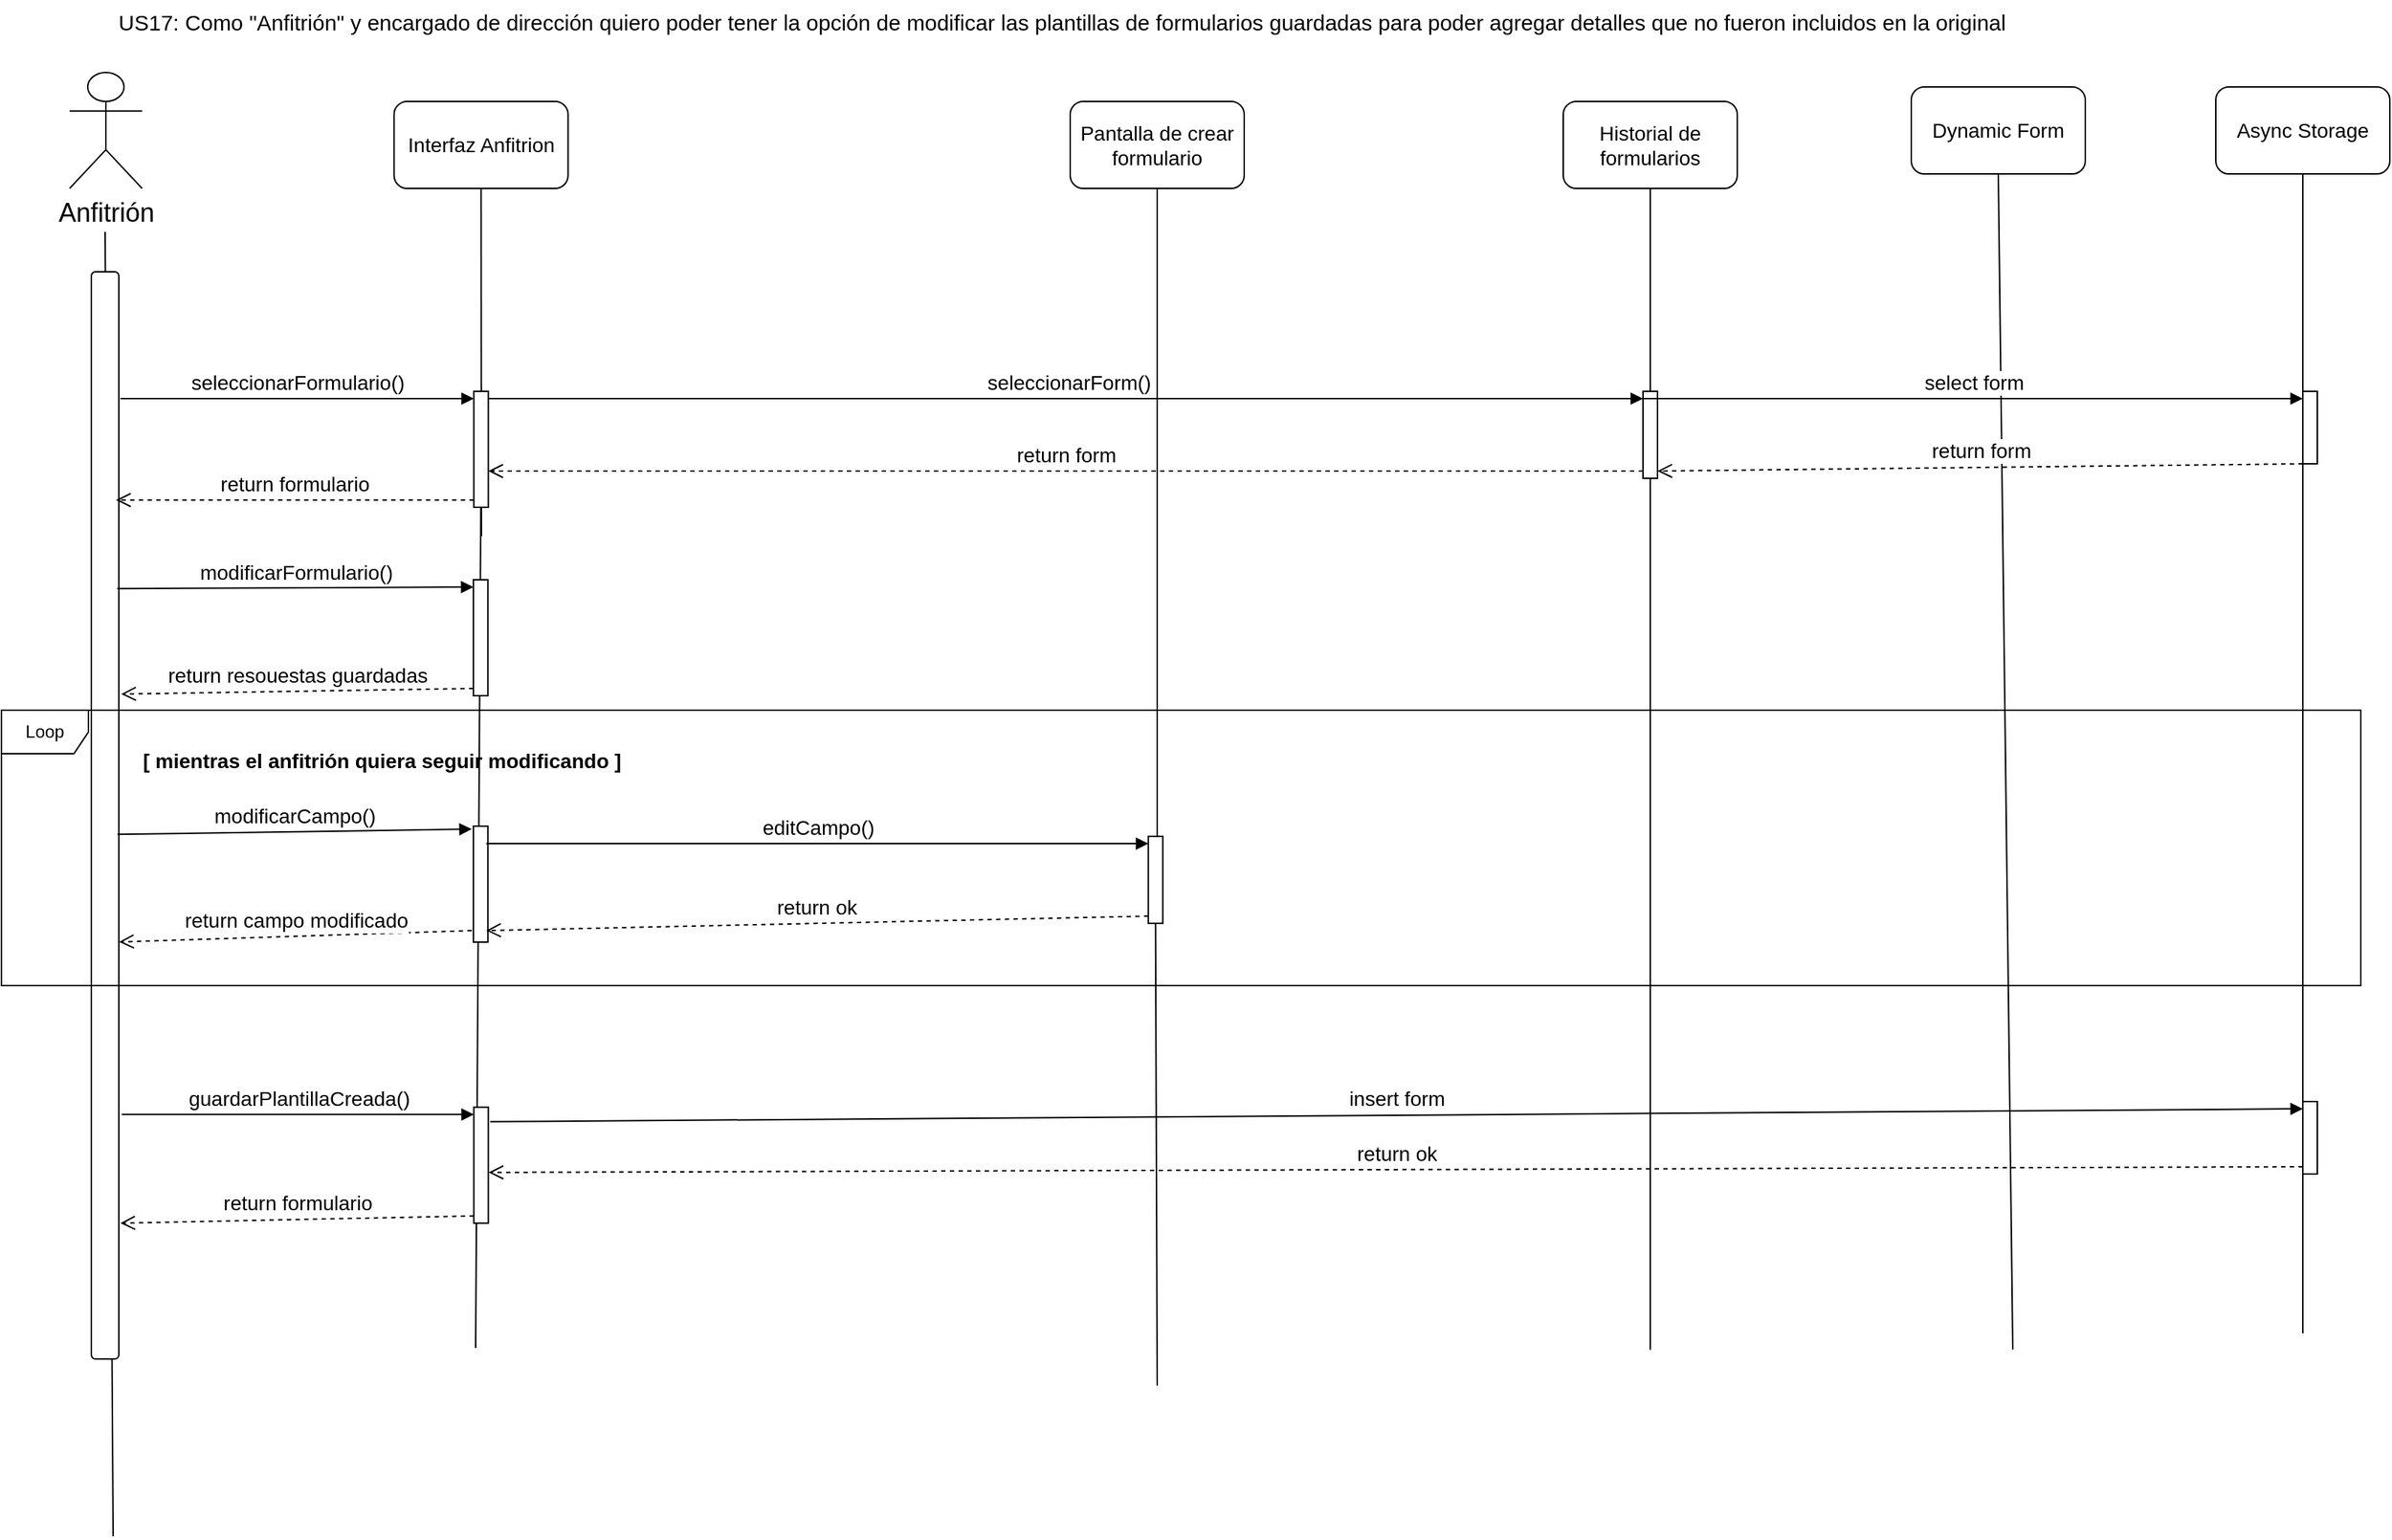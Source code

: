 <mxfile version="25.0.3">
  <diagram name="Página-1" id="YVUyED4Xb-gcXzvOz0Qc">
    <mxGraphModel dx="2670" dy="3134" grid="1" gridSize="10" guides="1" tooltips="1" connect="1" arrows="1" fold="1" page="1" pageScale="1" pageWidth="827" pageHeight="1169" math="0" shadow="0">
      <root>
        <mxCell id="0" />
        <mxCell id="1" parent="0" />
        <mxCell id="2s2I4f_hY12RZA5i_LJ1-1" value="&lt;font style=&quot;font-size: 14px;&quot;&gt;Interfaz Anfitrion&lt;/font&gt;" style="rounded=1;whiteSpace=wrap;html=1;" parent="1" vertex="1">
          <mxGeometry x="243.75" y="-1660" width="120" height="60" as="geometry" />
        </mxCell>
        <mxCell id="2s2I4f_hY12RZA5i_LJ1-2" value="" style="endArrow=none;html=1;rounded=0;entryX=0.5;entryY=1;entryDx=0;entryDy=0;" parent="1" target="2s2I4f_hY12RZA5i_LJ1-1" edge="1">
          <mxGeometry width="50" height="50" relative="1" as="geometry">
            <mxPoint x="304" y="-1360" as="sourcePoint" />
            <mxPoint x="493.75" y="-1320" as="targetPoint" />
          </mxGeometry>
        </mxCell>
        <mxCell id="2s2I4f_hY12RZA5i_LJ1-3" value="&lt;font style=&quot;font-size: 18px;&quot;&gt;Anfitrión&lt;/font&gt;" style="shape=umlActor;verticalLabelPosition=bottom;verticalAlign=top;html=1;outlineConnect=0;" parent="1" vertex="1">
          <mxGeometry x="20" y="-1680" width="50" height="80" as="geometry" />
        </mxCell>
        <mxCell id="2s2I4f_hY12RZA5i_LJ1-4" value="" style="endArrow=none;html=1;rounded=0;entryX=0.5;entryY=1;entryDx=0;entryDy=0;" parent="1" edge="1">
          <mxGeometry width="50" height="50" relative="1" as="geometry">
            <mxPoint x="50" y="-670" as="sourcePoint" />
            <mxPoint x="44.5" y="-1570" as="targetPoint" />
          </mxGeometry>
        </mxCell>
        <mxCell id="2s2I4f_hY12RZA5i_LJ1-5" value="&lt;font style=&quot;font-size: 15px;&quot;&gt;US17: Como &quot;Anfitrión&quot; y encargado de dirección quiero poder tener la opción de modificar las plantillas de formularios guardadas para poder agregar detalles que no fueron incluidos en la original&lt;/font&gt;" style="text;html=1;align=center;verticalAlign=middle;resizable=0;points=[];autosize=1;strokeColor=none;fillColor=none;" parent="1" vertex="1">
          <mxGeometry x="43.75" y="-1730" width="1320" height="30" as="geometry" />
        </mxCell>
        <mxCell id="2s2I4f_hY12RZA5i_LJ1-6" value="" style="rounded=1;whiteSpace=wrap;html=1;rotation=90;" parent="1" vertex="1">
          <mxGeometry x="-330.58" y="-1176.91" width="750.11" height="18.97" as="geometry" />
        </mxCell>
        <mxCell id="2s2I4f_hY12RZA5i_LJ1-9" value="" style="endArrow=none;html=1;rounded=0;" parent="1" edge="1">
          <mxGeometry width="50" height="50" relative="1" as="geometry">
            <mxPoint x="303.75" y="-1410" as="sourcePoint" />
            <mxPoint x="300" y="-800" as="targetPoint" />
          </mxGeometry>
        </mxCell>
        <mxCell id="2s2I4f_hY12RZA5i_LJ1-11" value="&lt;span style=&quot;font-size: 14px;&quot;&gt;Historial de formularios&lt;/span&gt;" style="rounded=1;whiteSpace=wrap;html=1;" parent="1" vertex="1">
          <mxGeometry x="1050" y="-1660" width="120" height="60" as="geometry" />
        </mxCell>
        <mxCell id="2s2I4f_hY12RZA5i_LJ1-12" value="" style="endArrow=none;html=1;rounded=0;entryX=0.5;entryY=1;entryDx=0;entryDy=0;" parent="1" target="2s2I4f_hY12RZA5i_LJ1-11" edge="1">
          <mxGeometry width="50" height="50" relative="1" as="geometry">
            <mxPoint x="1110" y="-798.769" as="sourcePoint" />
            <mxPoint x="1280" y="-1320" as="targetPoint" />
          </mxGeometry>
        </mxCell>
        <mxCell id="2s2I4f_hY12RZA5i_LJ1-15" value="&lt;span style=&quot;font-size: 14px;&quot;&gt;Async Storage&lt;/span&gt;" style="rounded=1;whiteSpace=wrap;html=1;" parent="1" vertex="1">
          <mxGeometry x="1500" y="-1670" width="120" height="60" as="geometry" />
        </mxCell>
        <mxCell id="2s2I4f_hY12RZA5i_LJ1-16" value="" style="endArrow=none;html=1;rounded=0;entryX=0.5;entryY=1;entryDx=0;entryDy=0;" parent="1" target="2s2I4f_hY12RZA5i_LJ1-15" edge="1">
          <mxGeometry width="50" height="50" relative="1" as="geometry">
            <mxPoint x="1560" y="-810" as="sourcePoint" />
            <mxPoint x="1520" y="-1320" as="targetPoint" />
          </mxGeometry>
        </mxCell>
        <mxCell id="2s2I4f_hY12RZA5i_LJ1-19" value="&lt;span style=&quot;font-size: 14px;&quot;&gt;Dynamic Form&lt;/span&gt;" style="rounded=1;whiteSpace=wrap;html=1;" parent="1" vertex="1">
          <mxGeometry x="1290" y="-1670" width="120" height="60" as="geometry" />
        </mxCell>
        <mxCell id="2s2I4f_hY12RZA5i_LJ1-20" value="" style="endArrow=none;html=1;rounded=0;entryX=0.5;entryY=1;entryDx=0;entryDy=0;" parent="1" target="2s2I4f_hY12RZA5i_LJ1-19" edge="1">
          <mxGeometry width="50" height="50" relative="1" as="geometry">
            <mxPoint x="1360" y="-798.857" as="sourcePoint" />
            <mxPoint x="1310" y="-1320" as="targetPoint" />
          </mxGeometry>
        </mxCell>
        <mxCell id="2s2I4f_hY12RZA5i_LJ1-21" value="" style="html=1;points=[[0,0,0,0,5],[0,1,0,0,-5],[1,0,0,0,5],[1,1,0,0,-5]];perimeter=orthogonalPerimeter;outlineConnect=0;targetShapes=umlLifeline;portConstraint=eastwest;newEdgeStyle={&quot;curved&quot;:0,&quot;rounded&quot;:0};" parent="1" vertex="1">
          <mxGeometry x="298.75" y="-1460" width="10" height="80" as="geometry" />
        </mxCell>
        <mxCell id="2s2I4f_hY12RZA5i_LJ1-22" value="&lt;font style=&quot;font-size: 14px;&quot;&gt;seleccionarFormulario()&lt;/font&gt;" style="html=1;verticalAlign=bottom;endArrow=block;curved=0;rounded=0;entryX=0;entryY=0;entryDx=0;entryDy=5;" parent="1" target="2s2I4f_hY12RZA5i_LJ1-21" edge="1">
          <mxGeometry x="-0.003" relative="1" as="geometry">
            <mxPoint x="55" y="-1455" as="sourcePoint" />
            <mxPoint as="offset" />
          </mxGeometry>
        </mxCell>
        <mxCell id="2s2I4f_hY12RZA5i_LJ1-23" value="&lt;font style=&quot;font-size: 14px;&quot;&gt;return formulario&lt;/font&gt;" style="html=1;verticalAlign=bottom;endArrow=open;dashed=1;endSize=8;curved=0;rounded=0;exitX=0;exitY=1;exitDx=0;exitDy=-5;" parent="1" source="2s2I4f_hY12RZA5i_LJ1-21" edge="1">
          <mxGeometry relative="1" as="geometry">
            <mxPoint x="52" y="-1385" as="targetPoint" />
          </mxGeometry>
        </mxCell>
        <mxCell id="2s2I4f_hY12RZA5i_LJ1-24" value="" style="html=1;points=[[0,0,0,0,5],[0,1,0,0,-5],[1,0,0,0,5],[1,1,0,0,-5]];perimeter=orthogonalPerimeter;outlineConnect=0;targetShapes=umlLifeline;portConstraint=eastwest;newEdgeStyle={&quot;curved&quot;:0,&quot;rounded&quot;:0};" parent="1" vertex="1">
          <mxGeometry x="1105" y="-1460" width="10" height="60" as="geometry" />
        </mxCell>
        <mxCell id="2s2I4f_hY12RZA5i_LJ1-25" value="&lt;font style=&quot;font-size: 14px;&quot;&gt;&amp;nbsp;seleccionarForm()&lt;/font&gt;" style="html=1;verticalAlign=bottom;endArrow=block;curved=0;rounded=0;entryX=0;entryY=0;entryDx=0;entryDy=5;" parent="1" source="2s2I4f_hY12RZA5i_LJ1-21" target="2s2I4f_hY12RZA5i_LJ1-24" edge="1">
          <mxGeometry relative="1" as="geometry">
            <mxPoint x="1035" y="-1455" as="sourcePoint" />
          </mxGeometry>
        </mxCell>
        <mxCell id="2s2I4f_hY12RZA5i_LJ1-26" value="&lt;font style=&quot;font-size: 14px;&quot;&gt;return form&lt;/font&gt;" style="html=1;verticalAlign=bottom;endArrow=open;dashed=1;endSize=8;curved=0;rounded=0;exitX=0;exitY=1;exitDx=0;exitDy=-5;" parent="1" source="2s2I4f_hY12RZA5i_LJ1-24" target="2s2I4f_hY12RZA5i_LJ1-21" edge="1">
          <mxGeometry relative="1" as="geometry">
            <mxPoint x="1035" y="-1385" as="targetPoint" />
          </mxGeometry>
        </mxCell>
        <mxCell id="2s2I4f_hY12RZA5i_LJ1-27" value="" style="html=1;points=[[0,0,0,0,5],[0,1,0,0,-5],[1,0,0,0,5],[1,1,0,0,-5]];perimeter=orthogonalPerimeter;outlineConnect=0;targetShapes=umlLifeline;portConstraint=eastwest;newEdgeStyle={&quot;curved&quot;:0,&quot;rounded&quot;:0};" parent="1" vertex="1">
          <mxGeometry x="298.44" y="-1330" width="10" height="80" as="geometry" />
        </mxCell>
        <mxCell id="2s2I4f_hY12RZA5i_LJ1-28" value="&lt;span style=&quot;font-size: 14px;&quot;&gt;modificarFormulario()&lt;/span&gt;" style="html=1;verticalAlign=bottom;endArrow=block;curved=0;rounded=0;entryX=0;entryY=0;entryDx=0;entryDy=5;exitX=0.607;exitY=0.045;exitDx=0;exitDy=0;exitPerimeter=0;" parent="1" target="2s2I4f_hY12RZA5i_LJ1-27" edge="1">
          <mxGeometry relative="1" as="geometry">
            <mxPoint x="52.801" y="-1323.882" as="sourcePoint" />
          </mxGeometry>
        </mxCell>
        <mxCell id="2s2I4f_hY12RZA5i_LJ1-29" value="&lt;font style=&quot;font-size: 14px;&quot;&gt;return resouestas guardadas&lt;/font&gt;" style="html=1;verticalAlign=bottom;endArrow=open;dashed=1;endSize=8;curved=0;rounded=0;exitX=0;exitY=1;exitDx=0;exitDy=-5;entryX=0.689;entryY=-0.104;entryDx=0;entryDy=0;entryPerimeter=0;" parent="1" source="2s2I4f_hY12RZA5i_LJ1-27" edge="1">
          <mxGeometry x="-0.002" relative="1" as="geometry">
            <mxPoint x="55.628" y="-1251.122" as="targetPoint" />
            <mxPoint as="offset" />
          </mxGeometry>
        </mxCell>
        <mxCell id="2s2I4f_hY12RZA5i_LJ1-36" value="" style="html=1;points=[[0,0,0,0,5],[0,1,0,0,-5],[1,0,0,0,5],[1,1,0,0,-5]];perimeter=orthogonalPerimeter;outlineConnect=0;targetShapes=umlLifeline;portConstraint=eastwest;newEdgeStyle={&quot;curved&quot;:0,&quot;rounded&quot;:0};" parent="1" vertex="1">
          <mxGeometry x="1560" y="-1460" width="10" height="50" as="geometry" />
        </mxCell>
        <mxCell id="2s2I4f_hY12RZA5i_LJ1-37" value="&lt;font style=&quot;font-size: 14px;&quot;&gt;select form&lt;/font&gt;" style="html=1;verticalAlign=bottom;endArrow=block;curved=0;rounded=0;entryX=0;entryY=0;entryDx=0;entryDy=5;exitX=0;exitY=0;exitDx=0;exitDy=5;exitPerimeter=0;" parent="1" source="2s2I4f_hY12RZA5i_LJ1-24" target="2s2I4f_hY12RZA5i_LJ1-36" edge="1">
          <mxGeometry x="0.001" relative="1" as="geometry">
            <mxPoint x="1490" y="-1455" as="sourcePoint" />
            <mxPoint as="offset" />
          </mxGeometry>
        </mxCell>
        <mxCell id="2s2I4f_hY12RZA5i_LJ1-38" value="&lt;font style=&quot;font-size: 14px;&quot;&gt;return form&lt;/font&gt;" style="html=1;verticalAlign=bottom;endArrow=open;dashed=1;endSize=8;curved=0;rounded=0;entryX=1;entryY=1;entryDx=0;entryDy=-5;entryPerimeter=0;" parent="1" source="2s2I4f_hY12RZA5i_LJ1-36" target="2s2I4f_hY12RZA5i_LJ1-24" edge="1">
          <mxGeometry relative="1" as="geometry">
            <mxPoint x="1490" y="-1385" as="targetPoint" />
          </mxGeometry>
        </mxCell>
        <mxCell id="2s2I4f_hY12RZA5i_LJ1-39" value="&lt;span style=&quot;font-size: 14px;&quot;&gt;Pantalla de crear&lt;/span&gt;&lt;div&gt;&lt;span style=&quot;font-size: 14px;&quot;&gt;formulario&lt;/span&gt;&lt;/div&gt;" style="rounded=1;whiteSpace=wrap;html=1;" parent="1" vertex="1">
          <mxGeometry x="710" y="-1660" width="120" height="60" as="geometry" />
        </mxCell>
        <mxCell id="2s2I4f_hY12RZA5i_LJ1-40" value="" style="endArrow=none;html=1;rounded=0;entryX=0.5;entryY=1;entryDx=0;entryDy=0;" parent="1" source="2s2I4f_hY12RZA5i_LJ1-53" target="2s2I4f_hY12RZA5i_LJ1-39" edge="1">
          <mxGeometry width="50" height="50" relative="1" as="geometry">
            <mxPoint x="770" y="-774.0" as="sourcePoint" />
            <mxPoint x="730" y="-1310" as="targetPoint" />
          </mxGeometry>
        </mxCell>
        <mxCell id="2s2I4f_hY12RZA5i_LJ1-47" value="" style="html=1;points=[[0,0,0,0,5],[0,1,0,0,-5],[1,0,0,0,5],[1,1,0,0,-5]];perimeter=orthogonalPerimeter;outlineConnect=0;targetShapes=umlLifeline;portConstraint=eastwest;newEdgeStyle={&quot;curved&quot;:0,&quot;rounded&quot;:0};" parent="1" vertex="1">
          <mxGeometry x="298.44" y="-1160" width="10" height="80" as="geometry" />
        </mxCell>
        <mxCell id="2s2I4f_hY12RZA5i_LJ1-48" value="&lt;font style=&quot;font-size: 14px;&quot;&gt;modificarCampo()&lt;/font&gt;" style="html=1;verticalAlign=bottom;endArrow=block;curved=0;rounded=0;entryX=0;entryY=0;entryDx=0;entryDy=5;exitX=0.468;exitY=-0.01;exitDx=0;exitDy=0;exitPerimeter=0;" parent="1" edge="1">
          <mxGeometry relative="1" as="geometry">
            <mxPoint x="53.0" y="-1154.369" as="sourcePoint" />
            <mxPoint x="297.29" y="-1157.94" as="targetPoint" />
          </mxGeometry>
        </mxCell>
        <mxCell id="2s2I4f_hY12RZA5i_LJ1-49" value="&lt;font style=&quot;font-size: 14px;&quot;&gt;return campo modificado&lt;/font&gt;" style="html=1;verticalAlign=bottom;endArrow=open;dashed=1;endSize=8;curved=0;rounded=0;exitX=0;exitY=1;exitDx=0;exitDy=-5;entryX=0.567;entryY=-0.07;entryDx=0;entryDy=0;entryPerimeter=0;" parent="1" edge="1">
          <mxGeometry relative="1" as="geometry">
            <mxPoint x="54.138" y="-1080.108" as="targetPoint" />
            <mxPoint x="297.29" y="-1087.94" as="sourcePoint" />
          </mxGeometry>
        </mxCell>
        <mxCell id="2s2I4f_hY12RZA5i_LJ1-54" value="&lt;font style=&quot;font-size: 14px;&quot;&gt;editCampo()&lt;/font&gt;" style="html=1;verticalAlign=bottom;endArrow=block;curved=0;rounded=0;entryX=0;entryY=0;entryDx=0;entryDy=5;" parent="1" target="2s2I4f_hY12RZA5i_LJ1-53" edge="1">
          <mxGeometry relative="1" as="geometry">
            <mxPoint x="307.29" y="-1147.94" as="sourcePoint" />
          </mxGeometry>
        </mxCell>
        <mxCell id="2s2I4f_hY12RZA5i_LJ1-55" value="&lt;font style=&quot;font-size: 14px;&quot;&gt;return ok&lt;/font&gt;" style="html=1;verticalAlign=bottom;endArrow=open;dashed=1;endSize=8;curved=0;rounded=0;exitX=0;exitY=1;exitDx=0;exitDy=-5;entryX=1;entryY=1;entryDx=0;entryDy=-5;entryPerimeter=0;" parent="1" source="2s2I4f_hY12RZA5i_LJ1-53" edge="1">
          <mxGeometry relative="1" as="geometry">
            <mxPoint x="307.29" y="-1087.94" as="targetPoint" />
          </mxGeometry>
        </mxCell>
        <mxCell id="2s2I4f_hY12RZA5i_LJ1-56" value="" style="endArrow=none;html=1;rounded=0;entryX=0.5;entryY=1;entryDx=0;entryDy=0;" parent="1" target="2s2I4f_hY12RZA5i_LJ1-53" edge="1">
          <mxGeometry width="50" height="50" relative="1" as="geometry">
            <mxPoint x="770" y="-774.0" as="sourcePoint" />
            <mxPoint x="770" y="-1600" as="targetPoint" />
          </mxGeometry>
        </mxCell>
        <mxCell id="2s2I4f_hY12RZA5i_LJ1-53" value="" style="html=1;points=[[0,0,0,0,5],[0,1,0,0,-5],[1,0,0,0,5],[1,1,0,0,-5]];perimeter=orthogonalPerimeter;outlineConnect=0;targetShapes=umlLifeline;portConstraint=eastwest;newEdgeStyle={&quot;curved&quot;:0,&quot;rounded&quot;:0};" parent="1" vertex="1">
          <mxGeometry x="763.85" y="-1152.94" width="10" height="60" as="geometry" />
        </mxCell>
        <mxCell id="2s2I4f_hY12RZA5i_LJ1-57" value="&lt;span style=&quot;font-size: 14px;&quot;&gt;guardarPlantillaCreada()&lt;/span&gt;" style="html=1;verticalAlign=bottom;endArrow=block;curved=0;rounded=0;entryX=0;entryY=0;entryDx=0;entryDy=5;" parent="1" target="2s2I4f_hY12RZA5i_LJ1-59" edge="1">
          <mxGeometry relative="1" as="geometry">
            <mxPoint x="56" y="-961.1" as="sourcePoint" />
          </mxGeometry>
        </mxCell>
        <mxCell id="2s2I4f_hY12RZA5i_LJ1-58" value="&lt;font style=&quot;font-size: 14px;&quot;&gt;return formulario&lt;/font&gt;" style="html=1;verticalAlign=bottom;endArrow=open;dashed=1;endSize=8;curved=0;rounded=0;exitX=0;exitY=1;exitDx=0;exitDy=-5;entryX=0.377;entryY=-0.055;entryDx=0;entryDy=0;entryPerimeter=0;" parent="1" source="2s2I4f_hY12RZA5i_LJ1-59" edge="1">
          <mxGeometry relative="1" as="geometry">
            <mxPoint x="55" y="-886.1" as="targetPoint" />
          </mxGeometry>
        </mxCell>
        <mxCell id="2s2I4f_hY12RZA5i_LJ1-59" value="" style="html=1;points=[[0,0,0,0,5],[0,1,0,0,-5],[1,0,0,0,5],[1,1,0,0,-5]];perimeter=orthogonalPerimeter;outlineConnect=0;targetShapes=umlLifeline;portConstraint=eastwest;newEdgeStyle={&quot;curved&quot;:0,&quot;rounded&quot;:0};" parent="1" vertex="1">
          <mxGeometry x="298.75" y="-966.1" width="10" height="80" as="geometry" />
        </mxCell>
        <mxCell id="2s2I4f_hY12RZA5i_LJ1-60" value="&lt;font style=&quot;font-size: 14px;&quot;&gt;insert form&lt;/font&gt;" style="html=1;verticalAlign=bottom;endArrow=block;curved=0;rounded=0;entryX=0;entryY=0;entryDx=0;entryDy=5;entryPerimeter=0;" parent="1" target="2s2I4f_hY12RZA5i_LJ1-62" edge="1">
          <mxGeometry x="0.0" relative="1" as="geometry">
            <mxPoint x="310" y="-956.1" as="sourcePoint" />
            <mxPoint as="offset" />
            <mxPoint x="1115" y="-991.1" as="targetPoint" />
          </mxGeometry>
        </mxCell>
        <mxCell id="2s2I4f_hY12RZA5i_LJ1-61" value="&lt;font style=&quot;font-size: 14px;&quot;&gt;return ok&lt;/font&gt;" style="html=1;verticalAlign=bottom;endArrow=open;dashed=1;endSize=8;curved=0;rounded=0;exitX=0;exitY=1;exitDx=0;exitDy=-5;exitPerimeter=0;" parent="1" source="2s2I4f_hY12RZA5i_LJ1-62" edge="1">
          <mxGeometry relative="1" as="geometry">
            <mxPoint x="309" y="-921.1" as="targetPoint" />
            <mxPoint x="1115" y="-947.1" as="sourcePoint" />
          </mxGeometry>
        </mxCell>
        <mxCell id="2s2I4f_hY12RZA5i_LJ1-62" value="" style="html=1;points=[[0,0,0,0,5],[0,1,0,0,-5],[1,0,0,0,5],[1,1,0,0,-5]];perimeter=orthogonalPerimeter;outlineConnect=0;targetShapes=umlLifeline;portConstraint=eastwest;newEdgeStyle={&quot;curved&quot;:0,&quot;rounded&quot;:0};" parent="1" vertex="1">
          <mxGeometry x="1560" y="-970.0" width="10" height="50" as="geometry" />
        </mxCell>
        <mxCell id="Jpg2S8JpnuzDg28awUKe-1" value="Loop" style="shape=umlFrame;whiteSpace=wrap;html=1;pointerEvents=0;" parent="1" vertex="1">
          <mxGeometry x="-27" y="-1240" width="1627" height="190" as="geometry" />
        </mxCell>
        <mxCell id="Jpg2S8JpnuzDg28awUKe-2" value="&lt;b&gt;&lt;font style=&quot;font-size: 14px;&quot;&gt;[ mientras el anfitrión quiera seguir modificando ]&lt;/font&gt;&lt;/b&gt;" style="text;html=1;align=center;verticalAlign=middle;resizable=0;points=[];autosize=1;strokeColor=none;fillColor=none;" parent="1" vertex="1">
          <mxGeometry x="60" y="-1220" width="350" height="30" as="geometry" />
        </mxCell>
      </root>
    </mxGraphModel>
  </diagram>
</mxfile>
